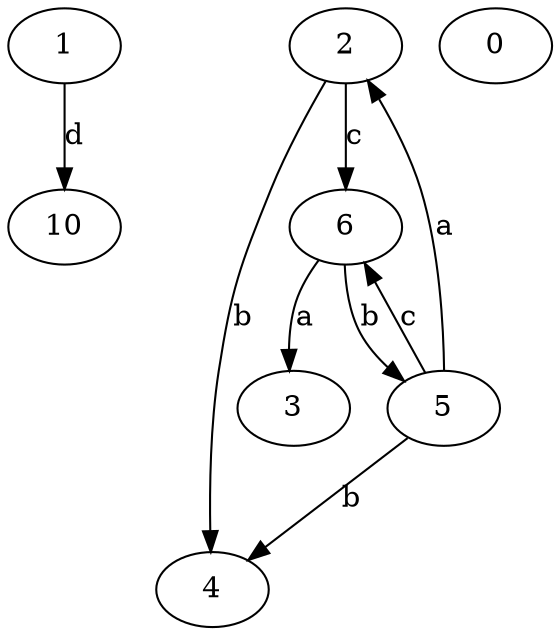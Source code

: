 strict digraph  {
1;
2;
3;
0;
4;
5;
6;
10;
1 -> 10  [label=d];
2 -> 4  [label=b];
2 -> 6  [label=c];
5 -> 2  [label=a];
5 -> 4  [label=b];
5 -> 6  [label=c];
6 -> 3  [label=a];
6 -> 5  [label=b];
}
